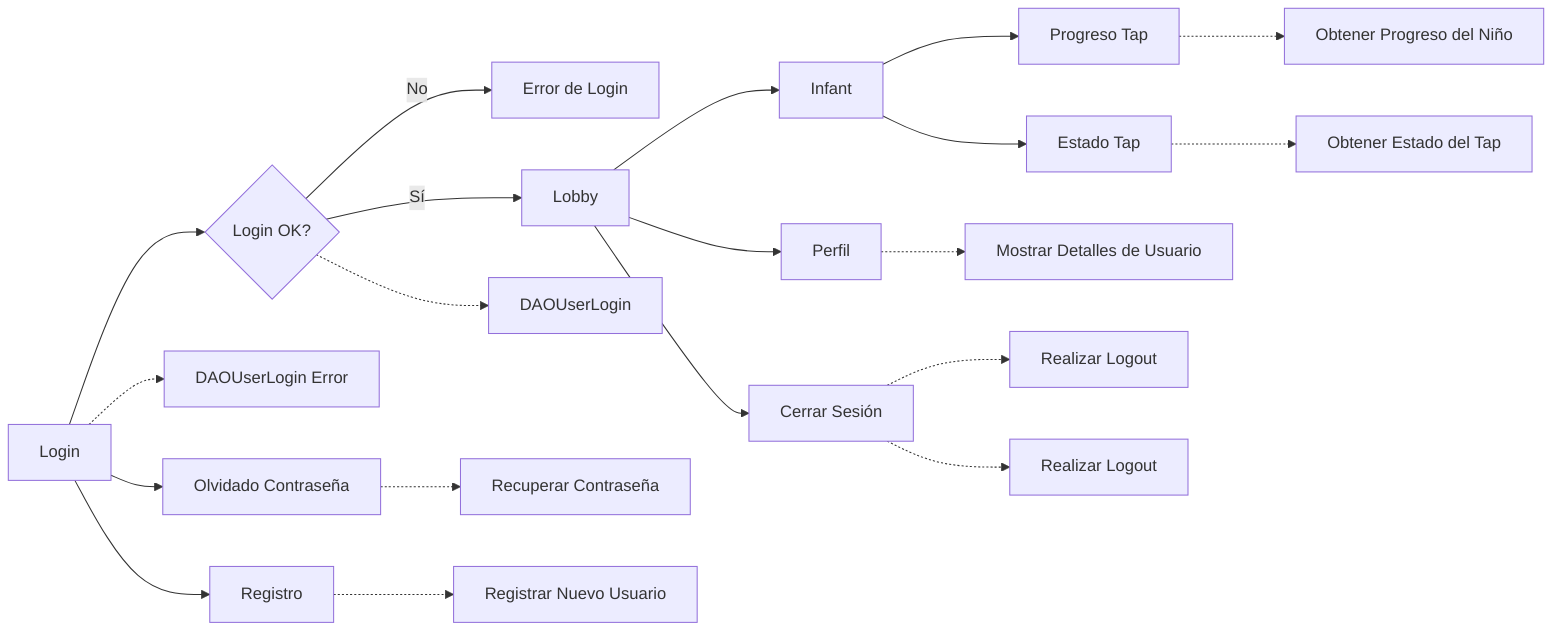 flowchart LR

    %% Pantalla de Login
    A[Login] --> B{Login OK?}

    B -- No --> D[Error de Login]
    B -- Sí --> C[Lobby]

    %% Si el login es correcto, se realiza una llamada al backend
    B -.-> LlamadaLogin[DAOUserLogin]

    %% Pantalla del Lobby
    C --> H[Perfil]
    C --> J[Infant]
    C --> M[Cerrar Sesión]

    %% En "Infant", se hace una llamada para obtener el progreso y el estado
    J --> O[Progreso Tap]
    J --> P[Estado Tap]

    %% Lógica de la pantalla "Perfil"
    H -.-> MuestraPerfil[Mostrar Detalles de Usuario]

    %% Lógica de "Cerrar sesión"
    M -.-> LogoutUser[Realizar Logout]

    %% Flujos de error en Login
    A -.-> LoginError[DAOUserLogin Error]

    %% Pantalla de Olvido de Contraseña
    A --> N[Olvidado Contraseña]
    N -.-> RecuperarPass[Recuperar Contraseña]
    
    %% Registro de nuevo usuario
    A --> E[Registro]
    E -.-> RegistrarUsuario[Registrar Nuevo Usuario]

    %% Lógica de Progreso y Estado de los "taps"
    O -.-> ObtenerProgreso[Obtener Progreso del Niño]
    P -.-> ObtenerEstado[Obtener Estado del Tap]

    %% Al cerrar sesión, se llama a logout
    M -.-> Logout[Realizar Logout]